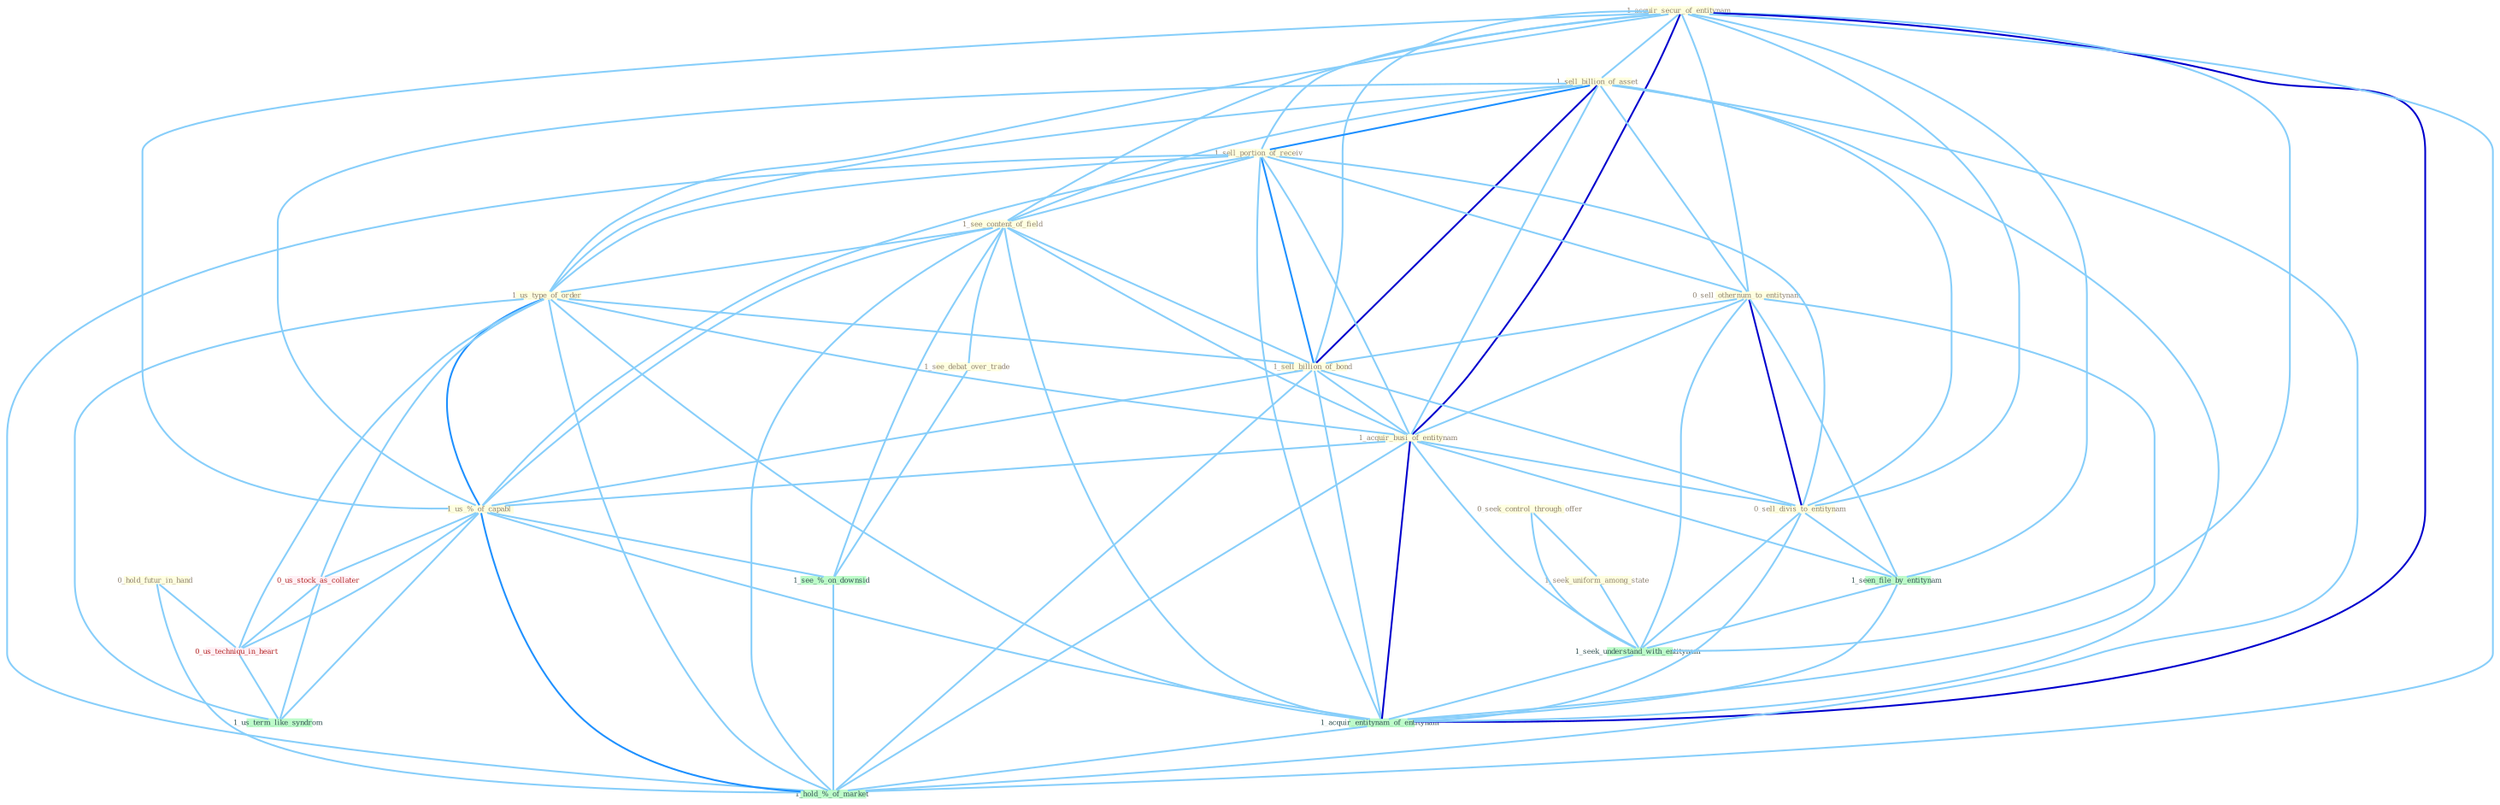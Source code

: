 Graph G{ 
    node
    [shape=polygon,style=filled,width=.5,height=.06,color="#BDFCC9",fixedsize=true,fontsize=4,
    fontcolor="#2f4f4f"];
    {node
    [color="#ffffe0", fontcolor="#8b7d6b"] "1_acquir_secur_of_entitynam " "1_sell_billion_of_asset " "1_sell_portion_of_receiv " "0_seek_control_through_offer " "0_hold_futur_in_hand " "1_see_content_of_field " "0_sell_othernum_to_entitynam " "1_us_type_of_order " "1_sell_billion_of_bond " "1_seek_uniform_among_state " "1_acquir_busi_of_entitynam " "1_us_%_of_capabl " "0_sell_divis_to_entitynam " "1_see_debat_over_trade "}
{node [color="#fff0f5", fontcolor="#b22222"] "0_us_stock_as_collater " "0_us_techniqu_in_heart "}
edge [color="#B0E2FF"];

	"1_acquir_secur_of_entitynam " -- "1_sell_billion_of_asset " [w="1", color="#87cefa" ];
	"1_acquir_secur_of_entitynam " -- "1_sell_portion_of_receiv " [w="1", color="#87cefa" ];
	"1_acquir_secur_of_entitynam " -- "1_see_content_of_field " [w="1", color="#87cefa" ];
	"1_acquir_secur_of_entitynam " -- "0_sell_othernum_to_entitynam " [w="1", color="#87cefa" ];
	"1_acquir_secur_of_entitynam " -- "1_us_type_of_order " [w="1", color="#87cefa" ];
	"1_acquir_secur_of_entitynam " -- "1_sell_billion_of_bond " [w="1", color="#87cefa" ];
	"1_acquir_secur_of_entitynam " -- "1_acquir_busi_of_entitynam " [w="3", color="#0000cd" , len=0.6];
	"1_acquir_secur_of_entitynam " -- "1_us_%_of_capabl " [w="1", color="#87cefa" ];
	"1_acquir_secur_of_entitynam " -- "0_sell_divis_to_entitynam " [w="1", color="#87cefa" ];
	"1_acquir_secur_of_entitynam " -- "1_seen_file_by_entitynam " [w="1", color="#87cefa" ];
	"1_acquir_secur_of_entitynam " -- "1_seek_understand_with_entitynam " [w="1", color="#87cefa" ];
	"1_acquir_secur_of_entitynam " -- "1_acquir_entitynam_of_entitynam " [w="3", color="#0000cd" , len=0.6];
	"1_acquir_secur_of_entitynam " -- "1_hold_%_of_market " [w="1", color="#87cefa" ];
	"1_sell_billion_of_asset " -- "1_sell_portion_of_receiv " [w="2", color="#1e90ff" , len=0.8];
	"1_sell_billion_of_asset " -- "1_see_content_of_field " [w="1", color="#87cefa" ];
	"1_sell_billion_of_asset " -- "0_sell_othernum_to_entitynam " [w="1", color="#87cefa" ];
	"1_sell_billion_of_asset " -- "1_us_type_of_order " [w="1", color="#87cefa" ];
	"1_sell_billion_of_asset " -- "1_sell_billion_of_bond " [w="3", color="#0000cd" , len=0.6];
	"1_sell_billion_of_asset " -- "1_acquir_busi_of_entitynam " [w="1", color="#87cefa" ];
	"1_sell_billion_of_asset " -- "1_us_%_of_capabl " [w="1", color="#87cefa" ];
	"1_sell_billion_of_asset " -- "0_sell_divis_to_entitynam " [w="1", color="#87cefa" ];
	"1_sell_billion_of_asset " -- "1_acquir_entitynam_of_entitynam " [w="1", color="#87cefa" ];
	"1_sell_billion_of_asset " -- "1_hold_%_of_market " [w="1", color="#87cefa" ];
	"1_sell_portion_of_receiv " -- "1_see_content_of_field " [w="1", color="#87cefa" ];
	"1_sell_portion_of_receiv " -- "0_sell_othernum_to_entitynam " [w="1", color="#87cefa" ];
	"1_sell_portion_of_receiv " -- "1_us_type_of_order " [w="1", color="#87cefa" ];
	"1_sell_portion_of_receiv " -- "1_sell_billion_of_bond " [w="2", color="#1e90ff" , len=0.8];
	"1_sell_portion_of_receiv " -- "1_acquir_busi_of_entitynam " [w="1", color="#87cefa" ];
	"1_sell_portion_of_receiv " -- "1_us_%_of_capabl " [w="1", color="#87cefa" ];
	"1_sell_portion_of_receiv " -- "0_sell_divis_to_entitynam " [w="1", color="#87cefa" ];
	"1_sell_portion_of_receiv " -- "1_acquir_entitynam_of_entitynam " [w="1", color="#87cefa" ];
	"1_sell_portion_of_receiv " -- "1_hold_%_of_market " [w="1", color="#87cefa" ];
	"0_seek_control_through_offer " -- "1_seek_uniform_among_state " [w="1", color="#87cefa" ];
	"0_seek_control_through_offer " -- "1_seek_understand_with_entitynam " [w="1", color="#87cefa" ];
	"0_hold_futur_in_hand " -- "0_us_techniqu_in_heart " [w="1", color="#87cefa" ];
	"0_hold_futur_in_hand " -- "1_hold_%_of_market " [w="1", color="#87cefa" ];
	"1_see_content_of_field " -- "1_us_type_of_order " [w="1", color="#87cefa" ];
	"1_see_content_of_field " -- "1_sell_billion_of_bond " [w="1", color="#87cefa" ];
	"1_see_content_of_field " -- "1_acquir_busi_of_entitynam " [w="1", color="#87cefa" ];
	"1_see_content_of_field " -- "1_us_%_of_capabl " [w="1", color="#87cefa" ];
	"1_see_content_of_field " -- "1_see_debat_over_trade " [w="1", color="#87cefa" ];
	"1_see_content_of_field " -- "1_acquir_entitynam_of_entitynam " [w="1", color="#87cefa" ];
	"1_see_content_of_field " -- "1_see_%_on_downsid " [w="1", color="#87cefa" ];
	"1_see_content_of_field " -- "1_hold_%_of_market " [w="1", color="#87cefa" ];
	"0_sell_othernum_to_entitynam " -- "1_sell_billion_of_bond " [w="1", color="#87cefa" ];
	"0_sell_othernum_to_entitynam " -- "1_acquir_busi_of_entitynam " [w="1", color="#87cefa" ];
	"0_sell_othernum_to_entitynam " -- "0_sell_divis_to_entitynam " [w="3", color="#0000cd" , len=0.6];
	"0_sell_othernum_to_entitynam " -- "1_seen_file_by_entitynam " [w="1", color="#87cefa" ];
	"0_sell_othernum_to_entitynam " -- "1_seek_understand_with_entitynam " [w="1", color="#87cefa" ];
	"0_sell_othernum_to_entitynam " -- "1_acquir_entitynam_of_entitynam " [w="1", color="#87cefa" ];
	"1_us_type_of_order " -- "1_sell_billion_of_bond " [w="1", color="#87cefa" ];
	"1_us_type_of_order " -- "1_acquir_busi_of_entitynam " [w="1", color="#87cefa" ];
	"1_us_type_of_order " -- "1_us_%_of_capabl " [w="2", color="#1e90ff" , len=0.8];
	"1_us_type_of_order " -- "0_us_stock_as_collater " [w="1", color="#87cefa" ];
	"1_us_type_of_order " -- "1_acquir_entitynam_of_entitynam " [w="1", color="#87cefa" ];
	"1_us_type_of_order " -- "0_us_techniqu_in_heart " [w="1", color="#87cefa" ];
	"1_us_type_of_order " -- "1_us_term_like_syndrom " [w="1", color="#87cefa" ];
	"1_us_type_of_order " -- "1_hold_%_of_market " [w="1", color="#87cefa" ];
	"1_sell_billion_of_bond " -- "1_acquir_busi_of_entitynam " [w="1", color="#87cefa" ];
	"1_sell_billion_of_bond " -- "1_us_%_of_capabl " [w="1", color="#87cefa" ];
	"1_sell_billion_of_bond " -- "0_sell_divis_to_entitynam " [w="1", color="#87cefa" ];
	"1_sell_billion_of_bond " -- "1_acquir_entitynam_of_entitynam " [w="1", color="#87cefa" ];
	"1_sell_billion_of_bond " -- "1_hold_%_of_market " [w="1", color="#87cefa" ];
	"1_seek_uniform_among_state " -- "1_seek_understand_with_entitynam " [w="1", color="#87cefa" ];
	"1_acquir_busi_of_entitynam " -- "1_us_%_of_capabl " [w="1", color="#87cefa" ];
	"1_acquir_busi_of_entitynam " -- "0_sell_divis_to_entitynam " [w="1", color="#87cefa" ];
	"1_acquir_busi_of_entitynam " -- "1_seen_file_by_entitynam " [w="1", color="#87cefa" ];
	"1_acquir_busi_of_entitynam " -- "1_seek_understand_with_entitynam " [w="1", color="#87cefa" ];
	"1_acquir_busi_of_entitynam " -- "1_acquir_entitynam_of_entitynam " [w="3", color="#0000cd" , len=0.6];
	"1_acquir_busi_of_entitynam " -- "1_hold_%_of_market " [w="1", color="#87cefa" ];
	"1_us_%_of_capabl " -- "0_us_stock_as_collater " [w="1", color="#87cefa" ];
	"1_us_%_of_capabl " -- "1_acquir_entitynam_of_entitynam " [w="1", color="#87cefa" ];
	"1_us_%_of_capabl " -- "0_us_techniqu_in_heart " [w="1", color="#87cefa" ];
	"1_us_%_of_capabl " -- "1_see_%_on_downsid " [w="1", color="#87cefa" ];
	"1_us_%_of_capabl " -- "1_us_term_like_syndrom " [w="1", color="#87cefa" ];
	"1_us_%_of_capabl " -- "1_hold_%_of_market " [w="2", color="#1e90ff" , len=0.8];
	"0_sell_divis_to_entitynam " -- "1_seen_file_by_entitynam " [w="1", color="#87cefa" ];
	"0_sell_divis_to_entitynam " -- "1_seek_understand_with_entitynam " [w="1", color="#87cefa" ];
	"0_sell_divis_to_entitynam " -- "1_acquir_entitynam_of_entitynam " [w="1", color="#87cefa" ];
	"1_see_debat_over_trade " -- "1_see_%_on_downsid " [w="1", color="#87cefa" ];
	"1_seen_file_by_entitynam " -- "1_seek_understand_with_entitynam " [w="1", color="#87cefa" ];
	"1_seen_file_by_entitynam " -- "1_acquir_entitynam_of_entitynam " [w="1", color="#87cefa" ];
	"0_us_stock_as_collater " -- "0_us_techniqu_in_heart " [w="1", color="#87cefa" ];
	"0_us_stock_as_collater " -- "1_us_term_like_syndrom " [w="1", color="#87cefa" ];
	"1_seek_understand_with_entitynam " -- "1_acquir_entitynam_of_entitynam " [w="1", color="#87cefa" ];
	"1_acquir_entitynam_of_entitynam " -- "1_hold_%_of_market " [w="1", color="#87cefa" ];
	"0_us_techniqu_in_heart " -- "1_us_term_like_syndrom " [w="1", color="#87cefa" ];
	"1_see_%_on_downsid " -- "1_hold_%_of_market " [w="1", color="#87cefa" ];
}